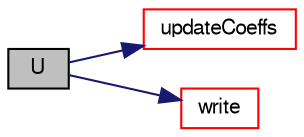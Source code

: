 digraph "U"
{
  bgcolor="transparent";
  edge [fontname="FreeSans",fontsize="10",labelfontname="FreeSans",labelfontsize="10"];
  node [fontname="FreeSans",fontsize="10",shape=record];
  rankdir="LR";
  Node23 [label="U",height=0.2,width=0.4,color="black", fillcolor="grey75", style="filled", fontcolor="black"];
  Node23 -> Node24 [color="midnightblue",fontsize="10",style="solid",fontname="FreeSans"];
  Node24 [label="updateCoeffs",height=0.2,width=0.4,color="red",URL="$a22294.html#a7e24eafac629d3733181cd942d4c902f",tooltip="Update the coefficients associated with the patch field. "];
  Node23 -> Node26 [color="midnightblue",fontsize="10",style="solid",fontname="FreeSans"];
  Node26 [label="write",height=0.2,width=0.4,color="red",URL="$a22294.html#a293fdfec8bdfbd5c3913ab4c9f3454ff",tooltip="Write. "];
}
